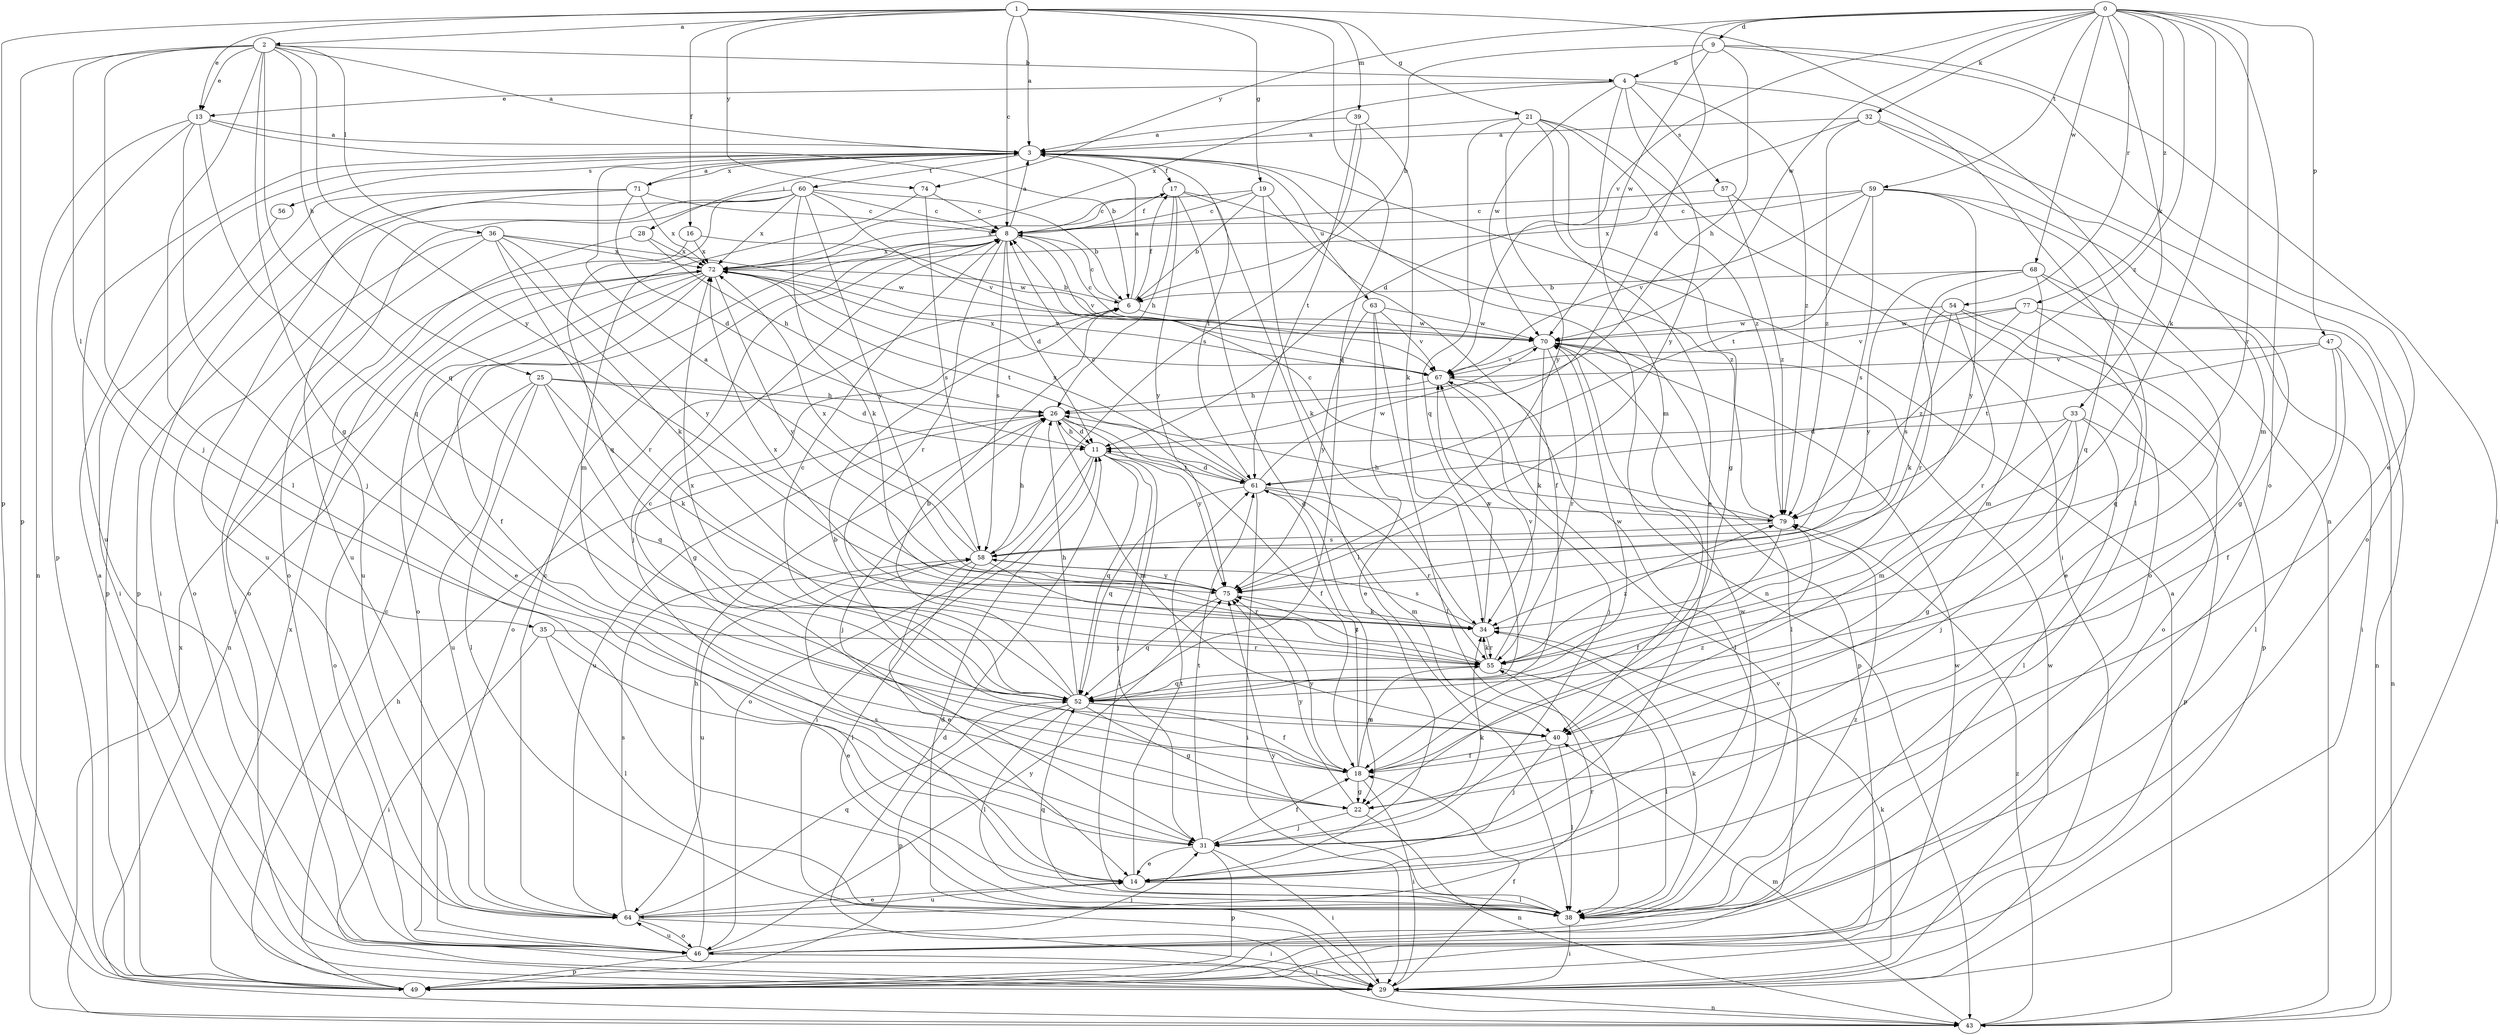 strict digraph  {
0;
1;
2;
3;
4;
6;
8;
9;
11;
13;
14;
16;
17;
18;
19;
21;
22;
25;
26;
28;
29;
31;
32;
33;
34;
35;
36;
38;
39;
40;
43;
46;
47;
49;
52;
54;
55;
56;
57;
58;
59;
60;
61;
63;
64;
67;
68;
70;
71;
72;
74;
75;
77;
79;
0 -> 9  [label=d];
0 -> 11  [label=d];
0 -> 32  [label=k];
0 -> 33  [label=k];
0 -> 34  [label=k];
0 -> 46  [label=o];
0 -> 47  [label=p];
0 -> 54  [label=r];
0 -> 55  [label=r];
0 -> 59  [label=t];
0 -> 67  [label=v];
0 -> 68  [label=w];
0 -> 70  [label=w];
0 -> 74  [label=y];
0 -> 77  [label=z];
0 -> 79  [label=z];
1 -> 2  [label=a];
1 -> 3  [label=a];
1 -> 8  [label=c];
1 -> 13  [label=e];
1 -> 16  [label=f];
1 -> 19  [label=g];
1 -> 21  [label=g];
1 -> 39  [label=m];
1 -> 43  [label=n];
1 -> 49  [label=p];
1 -> 52  [label=q];
1 -> 74  [label=y];
2 -> 3  [label=a];
2 -> 4  [label=b];
2 -> 13  [label=e];
2 -> 22  [label=g];
2 -> 25  [label=h];
2 -> 31  [label=j];
2 -> 35  [label=l];
2 -> 36  [label=l];
2 -> 38  [label=l];
2 -> 49  [label=p];
2 -> 52  [label=q];
2 -> 75  [label=y];
3 -> 17  [label=f];
3 -> 28  [label=i];
3 -> 43  [label=n];
3 -> 56  [label=s];
3 -> 60  [label=t];
3 -> 61  [label=t];
3 -> 63  [label=u];
3 -> 64  [label=u];
3 -> 71  [label=x];
4 -> 13  [label=e];
4 -> 38  [label=l];
4 -> 40  [label=m];
4 -> 57  [label=s];
4 -> 70  [label=w];
4 -> 72  [label=x];
4 -> 75  [label=y];
4 -> 79  [label=z];
6 -> 3  [label=a];
6 -> 8  [label=c];
6 -> 17  [label=f];
6 -> 22  [label=g];
6 -> 46  [label=o];
6 -> 70  [label=w];
8 -> 3  [label=a];
8 -> 11  [label=d];
8 -> 17  [label=f];
8 -> 31  [label=j];
8 -> 55  [label=r];
8 -> 58  [label=s];
8 -> 67  [label=v];
8 -> 72  [label=x];
9 -> 4  [label=b];
9 -> 6  [label=b];
9 -> 14  [label=e];
9 -> 26  [label=h];
9 -> 29  [label=i];
9 -> 70  [label=w];
11 -> 26  [label=h];
11 -> 29  [label=i];
11 -> 31  [label=j];
11 -> 38  [label=l];
11 -> 46  [label=o];
11 -> 52  [label=q];
11 -> 61  [label=t];
13 -> 3  [label=a];
13 -> 6  [label=b];
13 -> 31  [label=j];
13 -> 43  [label=n];
13 -> 49  [label=p];
13 -> 52  [label=q];
14 -> 38  [label=l];
14 -> 58  [label=s];
14 -> 61  [label=t];
14 -> 64  [label=u];
14 -> 70  [label=w];
16 -> 46  [label=o];
16 -> 70  [label=w];
16 -> 72  [label=x];
17 -> 8  [label=c];
17 -> 22  [label=g];
17 -> 26  [label=h];
17 -> 38  [label=l];
17 -> 75  [label=y];
17 -> 79  [label=z];
18 -> 6  [label=b];
18 -> 8  [label=c];
18 -> 22  [label=g];
18 -> 29  [label=i];
18 -> 55  [label=r];
18 -> 61  [label=t];
18 -> 75  [label=y];
18 -> 79  [label=z];
19 -> 6  [label=b];
19 -> 8  [label=c];
19 -> 18  [label=f];
19 -> 34  [label=k];
19 -> 72  [label=x];
21 -> 3  [label=a];
21 -> 14  [label=e];
21 -> 22  [label=g];
21 -> 29  [label=i];
21 -> 52  [label=q];
21 -> 75  [label=y];
21 -> 79  [label=z];
22 -> 31  [label=j];
22 -> 43  [label=n];
22 -> 75  [label=y];
25 -> 11  [label=d];
25 -> 26  [label=h];
25 -> 34  [label=k];
25 -> 38  [label=l];
25 -> 46  [label=o];
25 -> 52  [label=q];
25 -> 64  [label=u];
26 -> 11  [label=d];
26 -> 18  [label=f];
26 -> 31  [label=j];
26 -> 40  [label=m];
26 -> 64  [label=u];
26 -> 75  [label=y];
28 -> 26  [label=h];
28 -> 64  [label=u];
28 -> 72  [label=x];
29 -> 3  [label=a];
29 -> 11  [label=d];
29 -> 18  [label=f];
29 -> 34  [label=k];
29 -> 43  [label=n];
29 -> 70  [label=w];
31 -> 14  [label=e];
31 -> 18  [label=f];
31 -> 29  [label=i];
31 -> 34  [label=k];
31 -> 49  [label=p];
31 -> 61  [label=t];
32 -> 3  [label=a];
32 -> 11  [label=d];
32 -> 40  [label=m];
32 -> 46  [label=o];
32 -> 79  [label=z];
33 -> 11  [label=d];
33 -> 22  [label=g];
33 -> 31  [label=j];
33 -> 38  [label=l];
33 -> 40  [label=m];
33 -> 49  [label=p];
34 -> 55  [label=r];
34 -> 58  [label=s];
34 -> 67  [label=v];
34 -> 72  [label=x];
35 -> 14  [label=e];
35 -> 29  [label=i];
35 -> 38  [label=l];
35 -> 55  [label=r];
36 -> 29  [label=i];
36 -> 34  [label=k];
36 -> 46  [label=o];
36 -> 55  [label=r];
36 -> 70  [label=w];
36 -> 72  [label=x];
36 -> 75  [label=y];
38 -> 29  [label=i];
38 -> 34  [label=k];
38 -> 52  [label=q];
38 -> 75  [label=y];
38 -> 79  [label=z];
39 -> 3  [label=a];
39 -> 34  [label=k];
39 -> 58  [label=s];
39 -> 61  [label=t];
40 -> 18  [label=f];
40 -> 31  [label=j];
40 -> 38  [label=l];
43 -> 3  [label=a];
43 -> 11  [label=d];
43 -> 40  [label=m];
43 -> 72  [label=x];
43 -> 79  [label=z];
46 -> 26  [label=h];
46 -> 29  [label=i];
46 -> 31  [label=j];
46 -> 49  [label=p];
46 -> 64  [label=u];
46 -> 75  [label=y];
47 -> 18  [label=f];
47 -> 38  [label=l];
47 -> 43  [label=n];
47 -> 61  [label=t];
47 -> 67  [label=v];
49 -> 8  [label=c];
49 -> 26  [label=h];
49 -> 67  [label=v];
49 -> 70  [label=w];
49 -> 72  [label=x];
52 -> 6  [label=b];
52 -> 8  [label=c];
52 -> 18  [label=f];
52 -> 22  [label=g];
52 -> 26  [label=h];
52 -> 38  [label=l];
52 -> 40  [label=m];
52 -> 49  [label=p];
52 -> 70  [label=w];
52 -> 72  [label=x];
54 -> 34  [label=k];
54 -> 46  [label=o];
54 -> 49  [label=p];
54 -> 55  [label=r];
54 -> 58  [label=s];
54 -> 70  [label=w];
55 -> 34  [label=k];
55 -> 38  [label=l];
55 -> 52  [label=q];
55 -> 67  [label=v];
55 -> 75  [label=y];
55 -> 79  [label=z];
56 -> 29  [label=i];
57 -> 8  [label=c];
57 -> 46  [label=o];
57 -> 79  [label=z];
58 -> 3  [label=a];
58 -> 14  [label=e];
58 -> 26  [label=h];
58 -> 38  [label=l];
58 -> 55  [label=r];
58 -> 64  [label=u];
58 -> 72  [label=x];
58 -> 75  [label=y];
59 -> 8  [label=c];
59 -> 22  [label=g];
59 -> 52  [label=q];
59 -> 58  [label=s];
59 -> 61  [label=t];
59 -> 67  [label=v];
59 -> 72  [label=x];
59 -> 75  [label=y];
60 -> 6  [label=b];
60 -> 8  [label=c];
60 -> 34  [label=k];
60 -> 46  [label=o];
60 -> 49  [label=p];
60 -> 52  [label=q];
60 -> 64  [label=u];
60 -> 67  [label=v];
60 -> 72  [label=x];
60 -> 75  [label=y];
61 -> 8  [label=c];
61 -> 11  [label=d];
61 -> 29  [label=i];
61 -> 40  [label=m];
61 -> 52  [label=q];
61 -> 55  [label=r];
61 -> 70  [label=w];
61 -> 72  [label=x];
61 -> 79  [label=z];
63 -> 14  [label=e];
63 -> 38  [label=l];
63 -> 67  [label=v];
63 -> 70  [label=w];
63 -> 75  [label=y];
64 -> 8  [label=c];
64 -> 14  [label=e];
64 -> 29  [label=i];
64 -> 46  [label=o];
64 -> 52  [label=q];
64 -> 55  [label=r];
64 -> 58  [label=s];
67 -> 26  [label=h];
67 -> 31  [label=j];
67 -> 38  [label=l];
67 -> 72  [label=x];
68 -> 6  [label=b];
68 -> 14  [label=e];
68 -> 29  [label=i];
68 -> 40  [label=m];
68 -> 55  [label=r];
68 -> 75  [label=y];
70 -> 8  [label=c];
70 -> 34  [label=k];
70 -> 38  [label=l];
70 -> 49  [label=p];
70 -> 55  [label=r];
70 -> 67  [label=v];
71 -> 3  [label=a];
71 -> 8  [label=c];
71 -> 11  [label=d];
71 -> 29  [label=i];
71 -> 49  [label=p];
71 -> 64  [label=u];
71 -> 72  [label=x];
72 -> 6  [label=b];
72 -> 14  [label=e];
72 -> 18  [label=f];
72 -> 43  [label=n];
72 -> 46  [label=o];
72 -> 61  [label=t];
72 -> 67  [label=v];
72 -> 75  [label=y];
74 -> 8  [label=c];
74 -> 40  [label=m];
74 -> 58  [label=s];
75 -> 34  [label=k];
75 -> 52  [label=q];
77 -> 43  [label=n];
77 -> 52  [label=q];
77 -> 67  [label=v];
77 -> 70  [label=w];
77 -> 79  [label=z];
79 -> 8  [label=c];
79 -> 18  [label=f];
79 -> 26  [label=h];
79 -> 58  [label=s];
}
